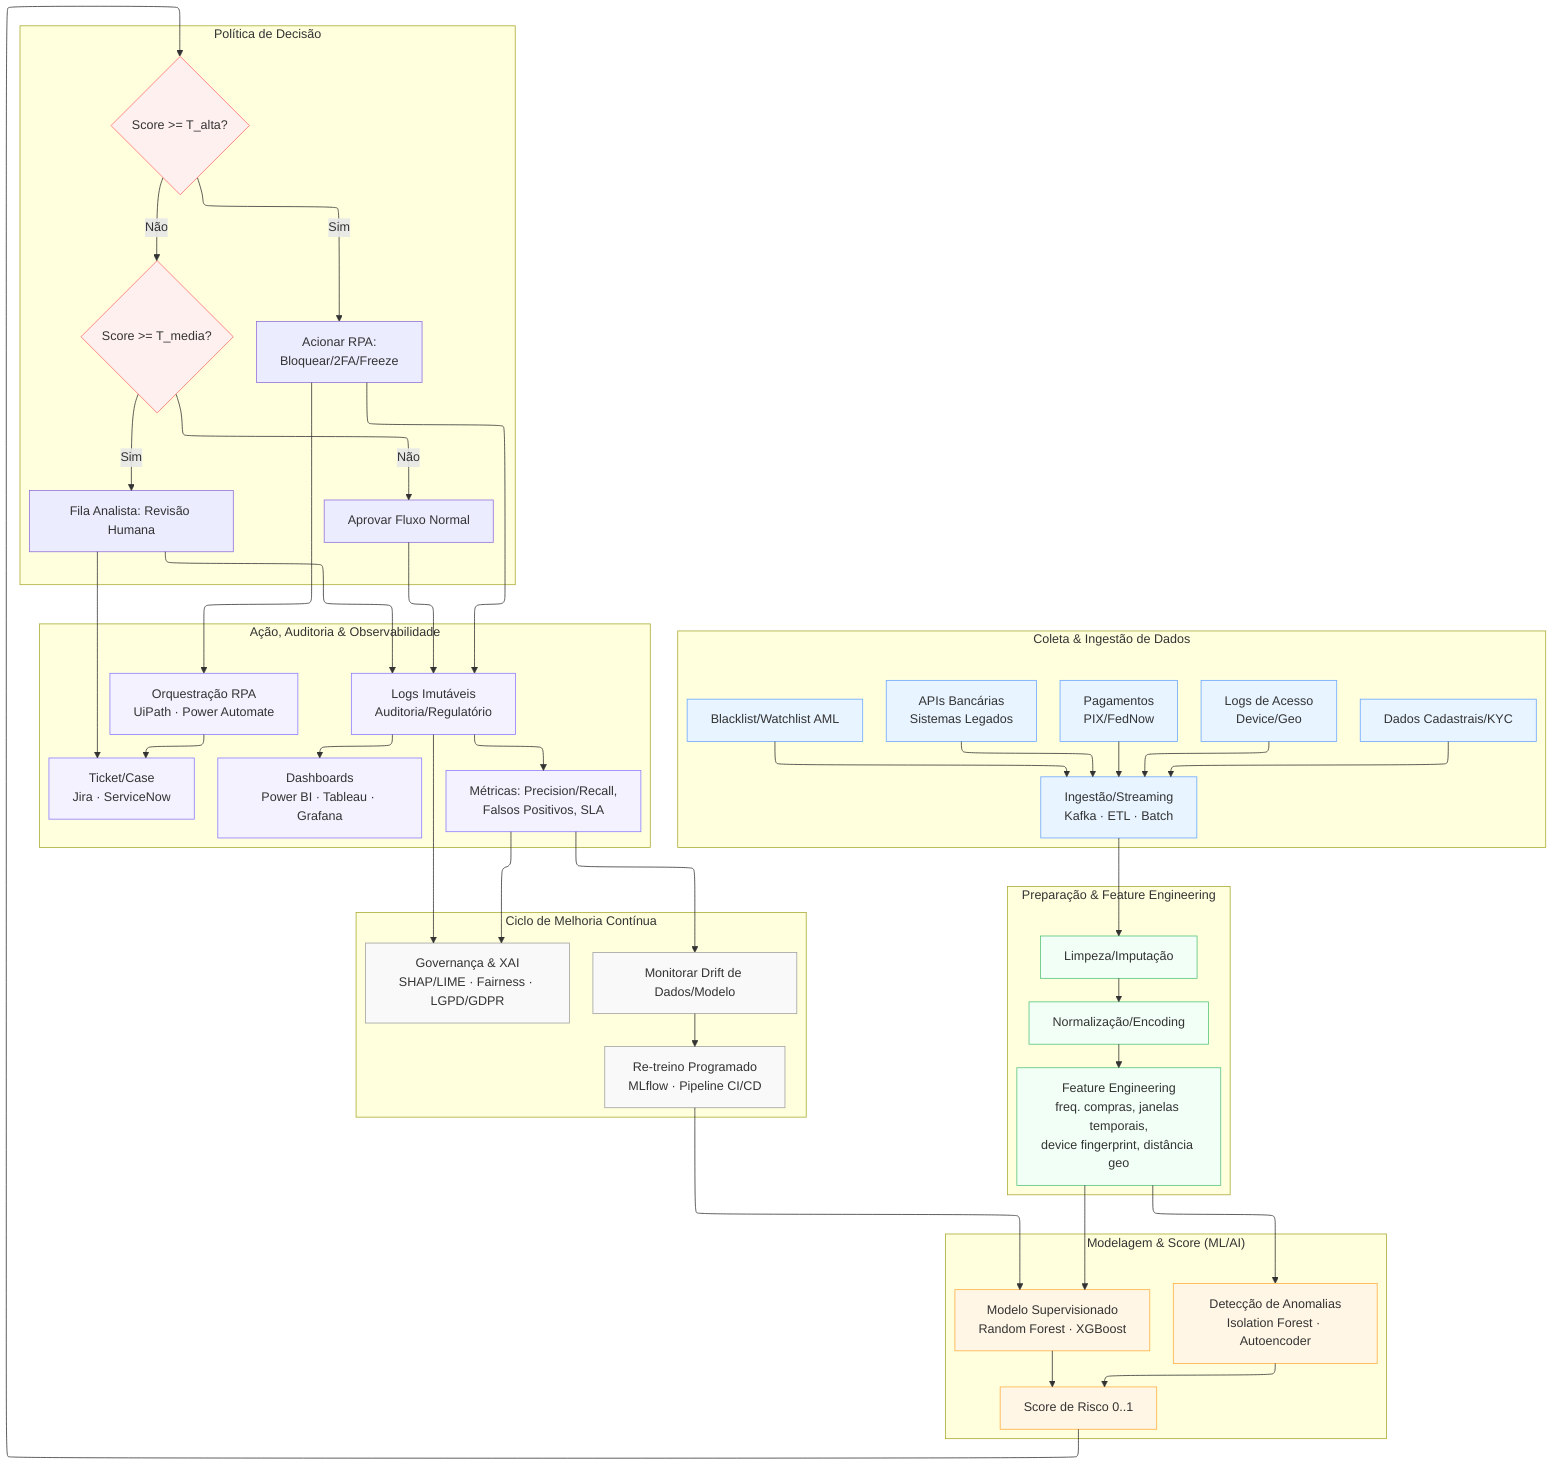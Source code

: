 ---
config:
  layout: elk
---
flowchart TB
 subgraph S1["Coleta & Ingestão de Dados"]
        A1["APIs Bancárias\nSistemas Legados"]
        A2["Pagamentos\nPIX/FedNow"]
        A3["Logs de Acesso\nDevice/Geo"]
        A4["Dados Cadastrais/KYC"]
        A5["Blacklist/Watchlist AML"]
        INJ["Ingestão/Streaming\nKafka · ETL · Batch"]
  end
 subgraph S2["Preparação & Feature Engineering"]
        P1["Limpeza/Imputação"]
        P2["Normalização/Encoding"]
        P3["Feature Engineering\nfreq. compras, janelas temporais,\ndevice fingerprint, distância geo"]
  end
 subgraph S3["Modelagem & Score (ML/AI)"]
        M1["Modelo Supervisionado\nRandom Forest · XGBoost"]
        M2["Detecção de Anomalias\nIsolation Forest · Autoencoder"]
        SC["Score de Risco 0..1"]
  end
 subgraph S4["Política de Decisão"]
        D1{"Score >= T_alta?"}
        D2{"Score >= T_media?"}
        AALTO["Acionar RPA:\nBloquear/2FA/Freeze"]
        AMEDIO["Fila Analista: Revisão Humana"]
        ABAIXO["Aprovar Fluxo Normal"]
  end
 subgraph S5["Ação, Auditoria & Observabilidade"]
        RPA["Orquestração RPA\nUiPath · Power Automate"]
        TKT["Ticket/Case\nJira · ServiceNow"]
        LOG["Logs Imutáveis\nAuditoria/Regulatório"]
        BI["Dashboards\nPower BI · Tableau · Grafana"]
        METRICS["Métricas: Precision/Recall,\nFalsos Positivos, SLA"]
  end
 subgraph S6["Ciclo de Melhoria Contínua"]
        DRIFT["Monitorar Drift de Dados/Modelo"]
        RETRAIN["Re‑treino Programado\nMLflow · Pipeline CI/CD"]
        GOVERN["Governança & XAI\nSHAP/LIME · Fairness · LGPD/GDPR"]
  end
    A1 --> INJ
    A2 --> INJ
    A3 --> INJ
    A4 --> INJ
    A5 --> INJ
    INJ --> P1
    P1 --> P2
    P2 --> P3
    P3 --> M1 & M2
    M1 --> SC
    M2 --> SC
    SC --> D1
    D1 -- Sim --> AALTO
    D1 -- Não --> D2
    D2 -- Sim --> AMEDIO
    D2 -- Não --> ABAIXO
    AALTO --> RPA & LOG
    RPA --> TKT
    AMEDIO --> TKT & LOG
    ABAIXO --> LOG
    LOG --> BI & METRICS & GOVERN
    METRICS --> DRIFT & GOVERN
    DRIFT --> RETRAIN
    RETRAIN --> M1
     A1:::ingest
     A2:::ingest
     A3:::ingest
     A4:::ingest
     A5:::ingest
     INJ:::ingest
     P1:::prep
     P2:::prep
     P3:::prep
     M1:::model
     M2:::model
     SC:::model
     D1:::policy
     D2:::policy
     RPA:::ops
     TKT:::ops
     LOG:::ops
     BI:::ops
     METRICS:::ops
     DRIFT:::improve
     RETRAIN:::improve
     GOVERN:::improve
    classDef ingest fill:#E8F4FF,stroke:#6AA6FF,stroke-width:1px
    classDef prep fill:#F2FFF6,stroke:#54C27A,stroke-width:1px
    classDef model fill:#FFF6E6,stroke:#FFAF3F,stroke-width:1px
    classDef policy fill:#FFF0F0,stroke:#FF6B6B,stroke-width:1px
    classDef ops fill:#F4F2FF,stroke:#8B7CFF,stroke-width:1px
    classDef improve fill:#F9F9F9,stroke:#A0A0A0,stroke-width:1px